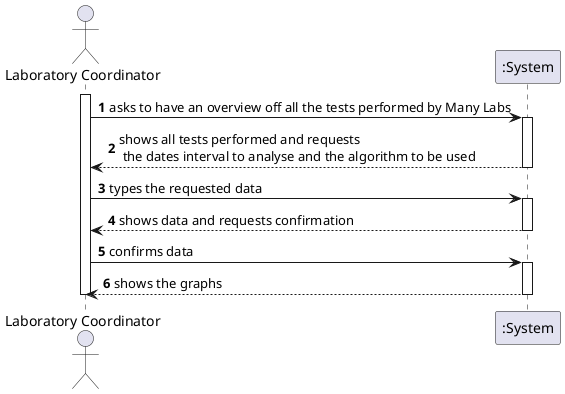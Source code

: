 @startuml
'https://plantuml.com/sequence-diagram

autonumber

actor "Laboratory Coordinator" as LC
participant ":System" as S

activate LC
LC -> S: asks to have an overview off all the tests performed by Many Labs
activate S
S --> LC: shows all tests performed and requests\n the dates interval to analyse and the algorithm to be used
deactivate S
LC -> S: types the requested data
activate S
S --> LC: shows data and requests confirmation
deactivate S
LC -> S: confirms data
activate S
S --> LC: shows the graphs
deactivate S

deactivate LC

@enduml